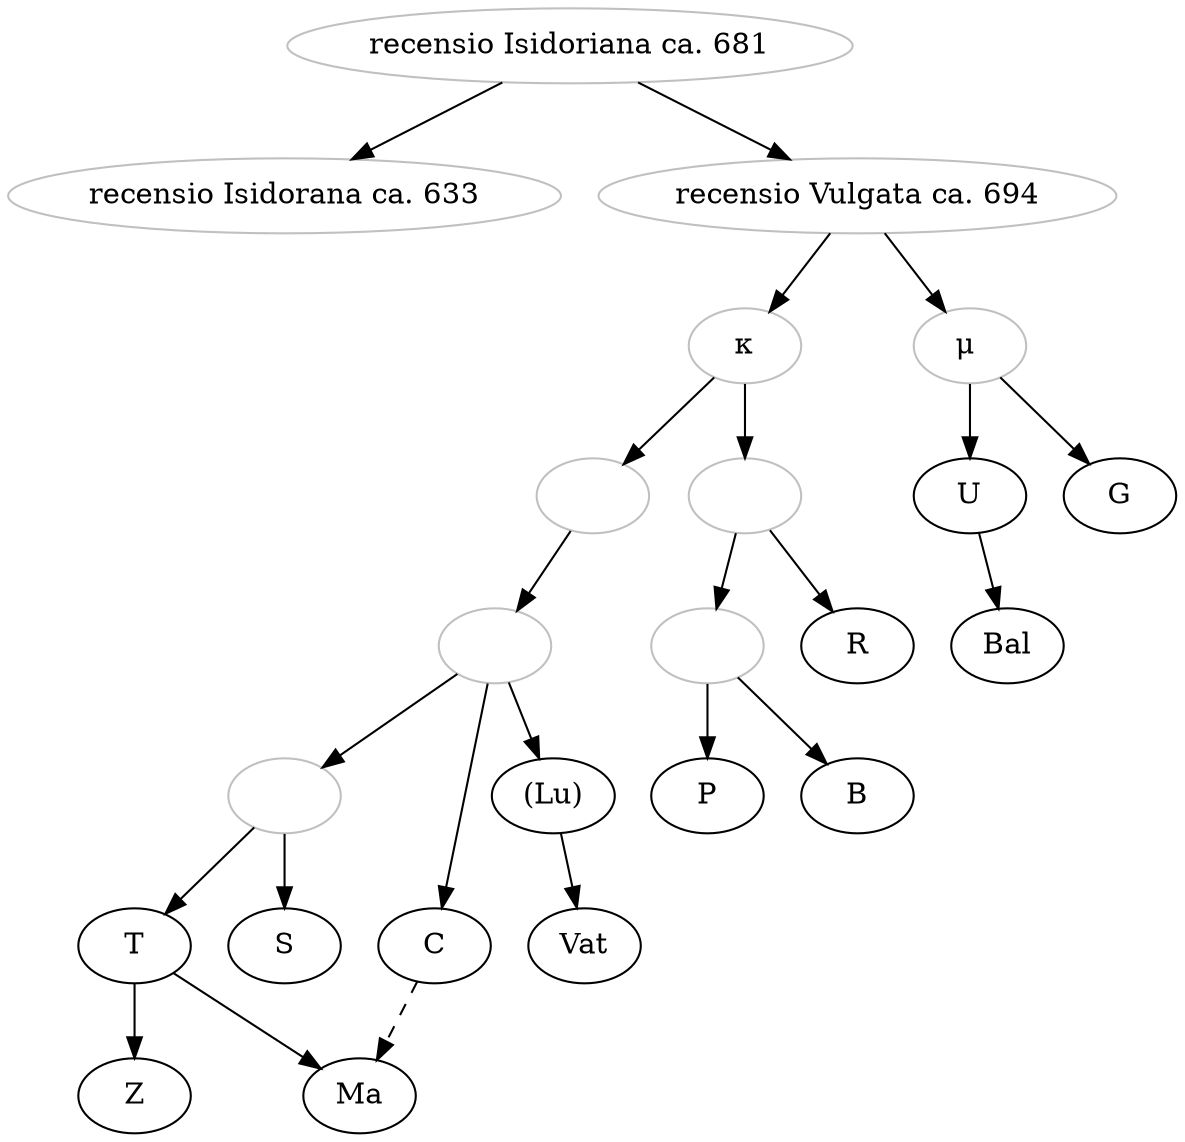 digraph {

 recensioI-> recensioJ;
 recensioI-> recensioV;
 recensioV-> kappa;
 kappa->1;
 1-> 2;
 2-> 3;
 2->C;
 C->Ma [style=dashed];
 2->Lu;
 Lu->Vat;
 3->T;
 T->Z;
 T->Ma;
 3->S;
 kappa->4;
 4->5;
 5->P;
 5->B;
 4->R;
 recensioV->mu;
 mu->U;
 U->Bal;
 mu->G;









   recensioI[label="recensio Isidoriana ca. 681", color=grey];
   recensioV[label="recensio Vulgata ca. 694", color=grey];
   recensioJ[label="recensio Isidorana ca. 633", color=grey];
   kappa[label="κ", color=grey];
   mu[label="μ ", color=grey];
   G[label="G"];
   U[label="U"];
   Bal[label="Bal"];
   P[label="P"];
   B[label="B"];
   R[label="R"];
   T[label="T"];
   S[label="S"];
   C[label="C"];
   Lu[label="(Lu)"];
   Vat[label="Vat"];
   Z[label="Z"];
   Ma[label="Ma"];
   1[label="",color=grey];
   2[label="",color=grey];
   3[label="",color=grey];
   4[label="",color=grey];
   5[label="",color=grey];
}



